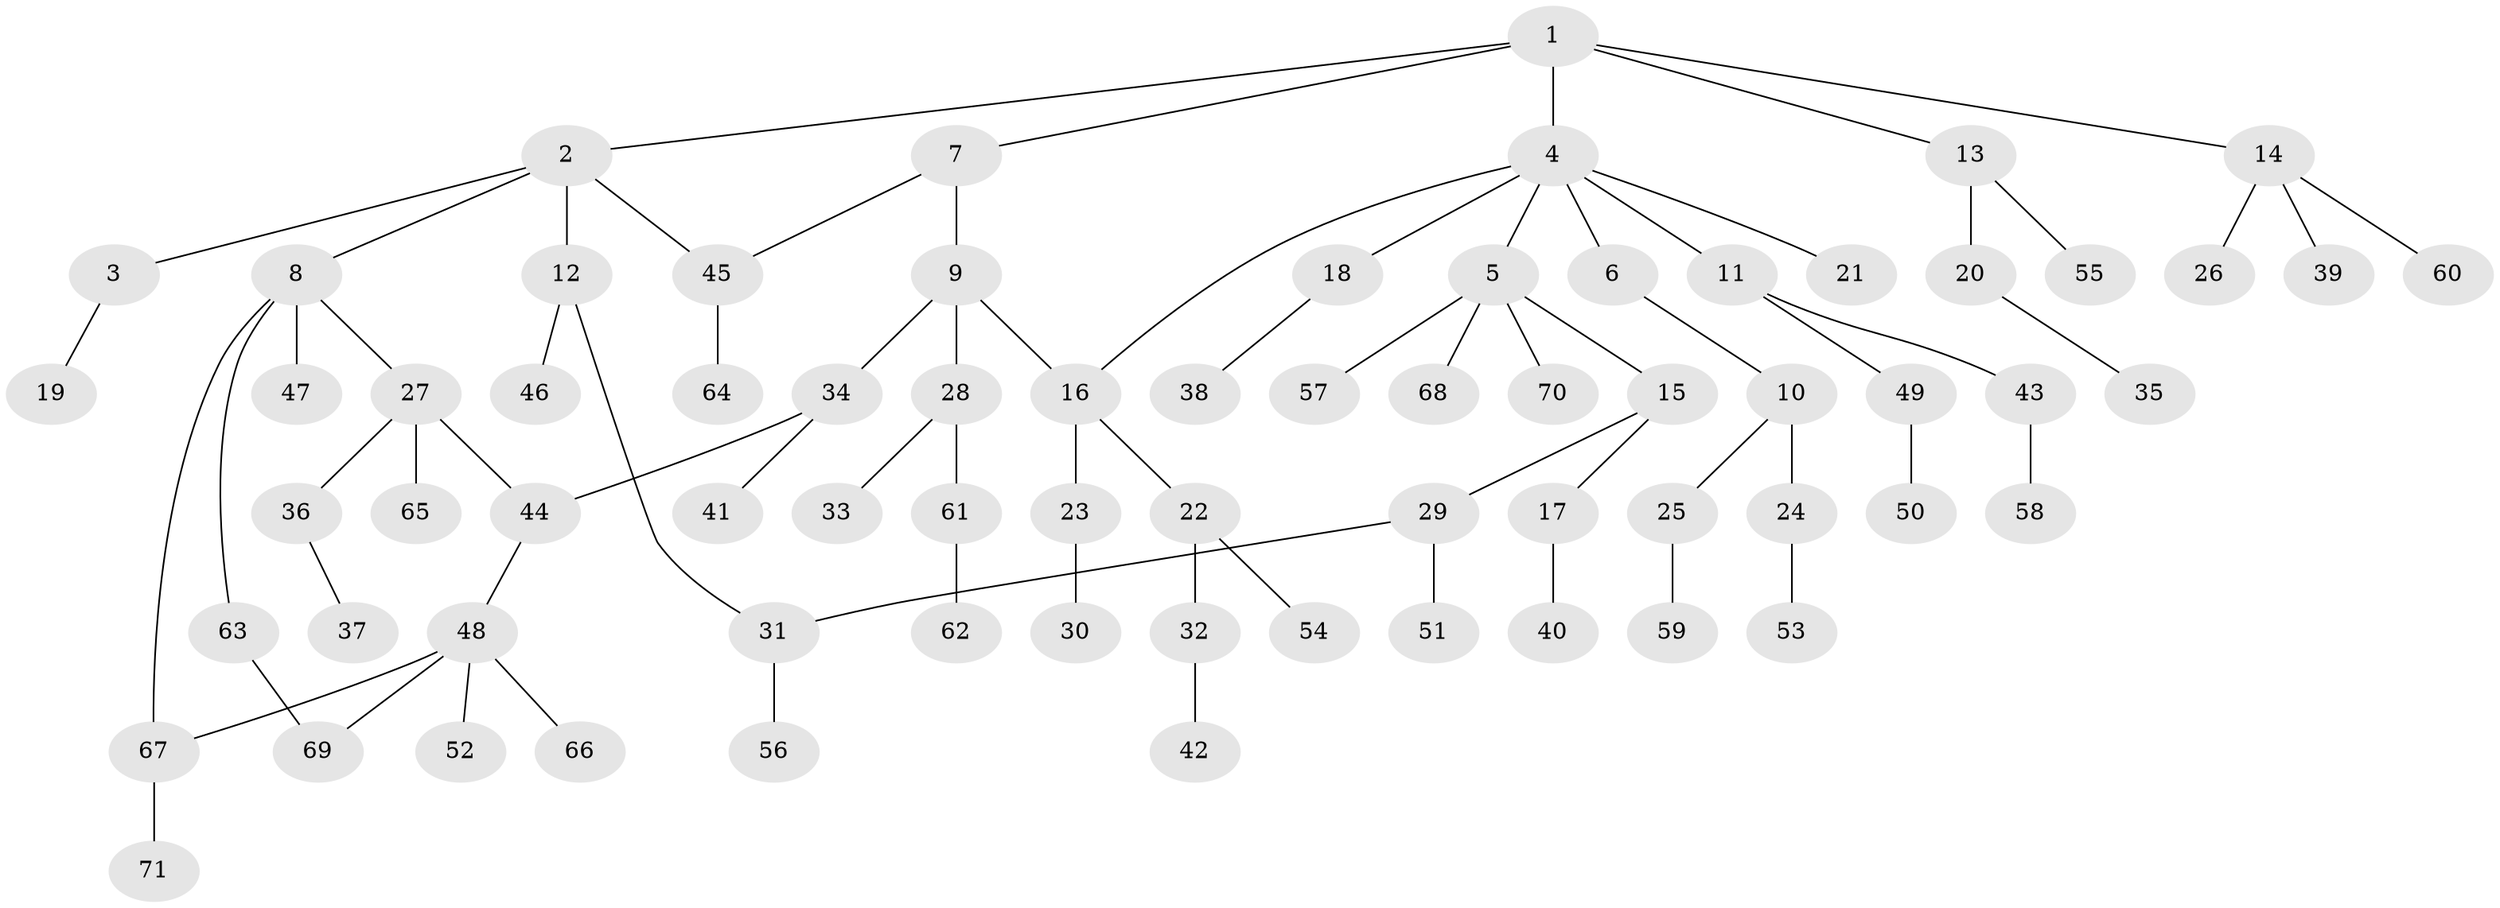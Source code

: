 // Generated by graph-tools (version 1.1) at 2025/49/03/09/25 03:49:18]
// undirected, 71 vertices, 76 edges
graph export_dot {
graph [start="1"]
  node [color=gray90,style=filled];
  1;
  2;
  3;
  4;
  5;
  6;
  7;
  8;
  9;
  10;
  11;
  12;
  13;
  14;
  15;
  16;
  17;
  18;
  19;
  20;
  21;
  22;
  23;
  24;
  25;
  26;
  27;
  28;
  29;
  30;
  31;
  32;
  33;
  34;
  35;
  36;
  37;
  38;
  39;
  40;
  41;
  42;
  43;
  44;
  45;
  46;
  47;
  48;
  49;
  50;
  51;
  52;
  53;
  54;
  55;
  56;
  57;
  58;
  59;
  60;
  61;
  62;
  63;
  64;
  65;
  66;
  67;
  68;
  69;
  70;
  71;
  1 -- 2;
  1 -- 4;
  1 -- 7;
  1 -- 13;
  1 -- 14;
  2 -- 3;
  2 -- 8;
  2 -- 12;
  2 -- 45;
  3 -- 19;
  4 -- 5;
  4 -- 6;
  4 -- 11;
  4 -- 16;
  4 -- 18;
  4 -- 21;
  5 -- 15;
  5 -- 57;
  5 -- 68;
  5 -- 70;
  6 -- 10;
  7 -- 9;
  7 -- 45;
  8 -- 27;
  8 -- 47;
  8 -- 63;
  8 -- 67;
  9 -- 28;
  9 -- 34;
  9 -- 16;
  10 -- 24;
  10 -- 25;
  11 -- 43;
  11 -- 49;
  12 -- 46;
  12 -- 31;
  13 -- 20;
  13 -- 55;
  14 -- 26;
  14 -- 39;
  14 -- 60;
  15 -- 17;
  15 -- 29;
  16 -- 22;
  16 -- 23;
  17 -- 40;
  18 -- 38;
  20 -- 35;
  22 -- 32;
  22 -- 54;
  23 -- 30;
  24 -- 53;
  25 -- 59;
  27 -- 36;
  27 -- 65;
  27 -- 44;
  28 -- 33;
  28 -- 61;
  29 -- 31;
  29 -- 51;
  31 -- 56;
  32 -- 42;
  34 -- 41;
  34 -- 44;
  36 -- 37;
  43 -- 58;
  44 -- 48;
  45 -- 64;
  48 -- 52;
  48 -- 66;
  48 -- 67;
  48 -- 69;
  49 -- 50;
  61 -- 62;
  63 -- 69;
  67 -- 71;
}
